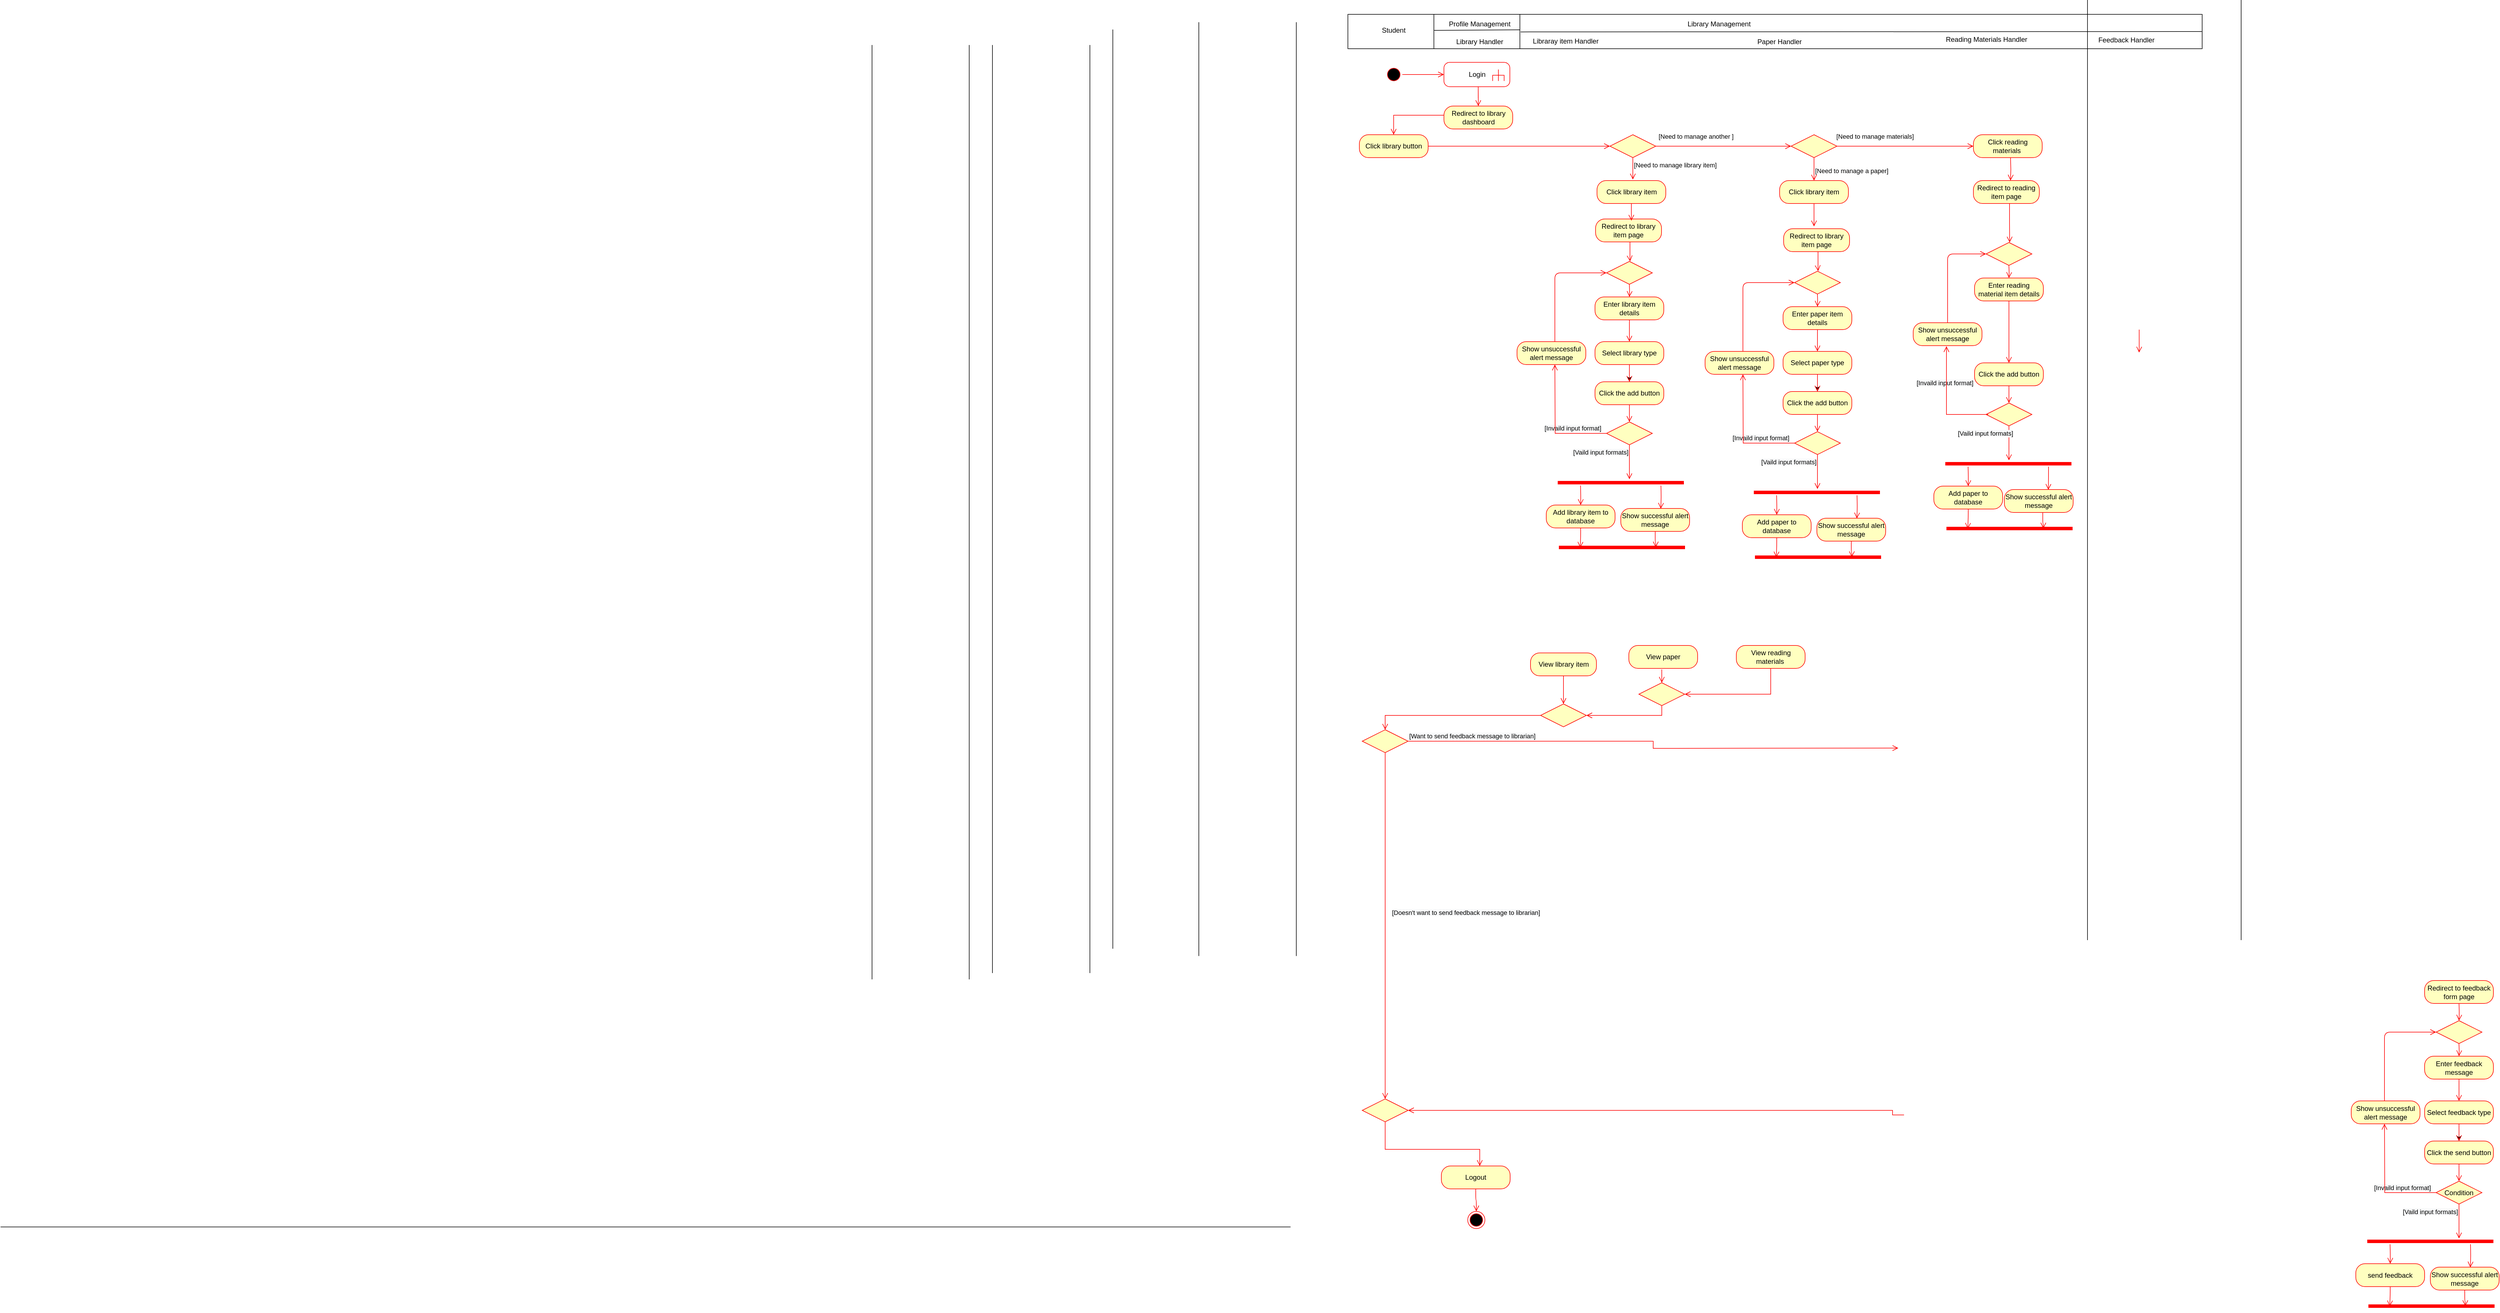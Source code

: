 <mxfile version="15.5.2" type="github">
  <diagram id="FonD3yZjuFLouaIDfz1e" name="Page-1">
    <mxGraphModel dx="4783" dy="794" grid="1" gridSize="10" guides="1" tooltips="1" connect="1" arrows="1" fold="1" page="1" pageScale="1" pageWidth="1100" pageHeight="850" math="0" shadow="0">
      <root>
        <mxCell id="0" />
        <mxCell id="1" parent="0" />
        <mxCell id="gRZQhWHQVdt-xKspjkCG-7" value="" style="rounded=0;whiteSpace=wrap;html=1;" vertex="1" parent="1">
          <mxGeometry x="160" y="118" width="150" height="60" as="geometry" />
        </mxCell>
        <mxCell id="gRZQhWHQVdt-xKspjkCG-8" value="" style="rounded=0;whiteSpace=wrap;html=1;" vertex="1" parent="1">
          <mxGeometry x="310" y="118" width="1190" height="60" as="geometry" />
        </mxCell>
        <mxCell id="gRZQhWHQVdt-xKspjkCG-9" value="Login" style="html=1;shape=mxgraph.sysml.callBehAct;whiteSpace=wrap;align=center;strokeColor=#FF0000;" vertex="1" parent="1">
          <mxGeometry x="177.5" y="201.75" width="115" height="42.5" as="geometry" />
        </mxCell>
        <mxCell id="gRZQhWHQVdt-xKspjkCG-10" style="edgeStyle=orthogonalEdgeStyle;rounded=0;orthogonalLoop=1;jettySize=auto;html=1;exitX=0.5;exitY=1;exitDx=0;exitDy=0;exitPerimeter=0;" edge="1" parent="1" source="gRZQhWHQVdt-xKspjkCG-9" target="gRZQhWHQVdt-xKspjkCG-9">
          <mxGeometry relative="1" as="geometry" />
        </mxCell>
        <mxCell id="gRZQhWHQVdt-xKspjkCG-11" value="" style="shape=partialRectangle;whiteSpace=wrap;html=1;top=0;bottom=0;fillColor=none;" vertex="1" parent="1">
          <mxGeometry x="-820" y="172" width="169.5" height="1629" as="geometry" />
        </mxCell>
        <mxCell id="gRZQhWHQVdt-xKspjkCG-12" value="Logout" style="rounded=1;whiteSpace=wrap;html=1;arcSize=40;fontColor=#000000;fillColor=#ffffc0;strokeColor=#ff0000;" vertex="1" parent="1">
          <mxGeometry x="173" y="2127" width="120" height="40" as="geometry" />
        </mxCell>
        <mxCell id="gRZQhWHQVdt-xKspjkCG-13" value="" style="edgeStyle=orthogonalEdgeStyle;html=1;verticalAlign=bottom;endArrow=open;endSize=8;strokeColor=#ff0000;entryX=0.5;entryY=0;entryDx=0;entryDy=0;exitX=0.5;exitY=1;exitDx=0;exitDy=0;" edge="1" parent="1" source="gRZQhWHQVdt-xKspjkCG-12" target="gRZQhWHQVdt-xKspjkCG-14">
          <mxGeometry relative="1" as="geometry">
            <mxPoint x="240" y="2354.25" as="targetPoint" />
            <mxPoint x="240" y="2314.25" as="sourcePoint" />
          </mxGeometry>
        </mxCell>
        <mxCell id="gRZQhWHQVdt-xKspjkCG-14" value="" style="ellipse;html=1;shape=endState;fillColor=#000000;strokeColor=#ff0000;" vertex="1" parent="1">
          <mxGeometry x="219" y="2206.25" width="30" height="30" as="geometry" />
        </mxCell>
        <mxCell id="gRZQhWHQVdt-xKspjkCG-15" style="edgeStyle=orthogonalEdgeStyle;rounded=0;orthogonalLoop=1;jettySize=auto;html=1;exitX=0.5;exitY=1;exitDx=0;exitDy=0;" edge="1" parent="1" source="gRZQhWHQVdt-xKspjkCG-14" target="gRZQhWHQVdt-xKspjkCG-14">
          <mxGeometry relative="1" as="geometry" />
        </mxCell>
        <mxCell id="gRZQhWHQVdt-xKspjkCG-16" value="Profile Management" style="text;html=1;strokeColor=none;fillColor=none;align=center;verticalAlign=middle;whiteSpace=wrap;rounded=0;" vertex="1" parent="1">
          <mxGeometry x="170" y="125" width="140" height="20" as="geometry" />
        </mxCell>
        <mxCell id="gRZQhWHQVdt-xKspjkCG-17" value="Library Handler" style="text;html=1;strokeColor=none;fillColor=none;align=center;verticalAlign=middle;whiteSpace=wrap;rounded=0;" vertex="1" parent="1">
          <mxGeometry x="175" y="156" width="130" height="20" as="geometry" />
        </mxCell>
        <mxCell id="gRZQhWHQVdt-xKspjkCG-18" value="" style="endArrow=none;html=1;" edge="1" parent="1">
          <mxGeometry width="50" height="50" relative="1" as="geometry">
            <mxPoint x="-90" y="2233.39" as="sourcePoint" />
            <mxPoint x="-2340" y="2233.39" as="targetPoint" />
          </mxGeometry>
        </mxCell>
        <mxCell id="gRZQhWHQVdt-xKspjkCG-19" value="" style="endArrow=none;html=1;exitX=1;exitY=0.017;exitDx=0;exitDy=0;exitPerimeter=0;entryX=1;entryY=0.5;entryDx=0;entryDy=0;" edge="1" parent="1" target="gRZQhWHQVdt-xKspjkCG-8">
          <mxGeometry width="50" height="50" relative="1" as="geometry">
            <mxPoint x="311.36" y="148.692" as="sourcePoint" />
            <mxPoint x="590" y="147.305" as="targetPoint" />
          </mxGeometry>
        </mxCell>
        <mxCell id="gRZQhWHQVdt-xKspjkCG-20" value="Library Management" style="text;html=1;strokeColor=none;fillColor=none;align=center;verticalAlign=middle;whiteSpace=wrap;rounded=0;" vertex="1" parent="1">
          <mxGeometry x="595" y="125" width="125" height="20" as="geometry" />
        </mxCell>
        <mxCell id="gRZQhWHQVdt-xKspjkCG-21" value="Libraray item Handler" style="text;html=1;strokeColor=none;fillColor=none;align=center;verticalAlign=middle;whiteSpace=wrap;rounded=0;" vertex="1" parent="1">
          <mxGeometry x="325" y="155" width="130" height="20" as="geometry" />
        </mxCell>
        <mxCell id="gRZQhWHQVdt-xKspjkCG-22" value="Paper Handler" style="text;html=1;strokeColor=none;fillColor=none;align=center;verticalAlign=middle;whiteSpace=wrap;rounded=0;" vertex="1" parent="1">
          <mxGeometry x="698" y="156" width="130" height="20" as="geometry" />
        </mxCell>
        <mxCell id="gRZQhWHQVdt-xKspjkCG-23" value="Feedback Handler" style="text;html=1;strokeColor=none;fillColor=none;align=center;verticalAlign=middle;whiteSpace=wrap;rounded=0;" vertex="1" parent="1">
          <mxGeometry x="1303" y="153" width="130" height="20" as="geometry" />
        </mxCell>
        <mxCell id="gRZQhWHQVdt-xKspjkCG-24" value="Reading Materials Handler" style="text;html=1;strokeColor=none;fillColor=none;align=center;verticalAlign=middle;whiteSpace=wrap;rounded=0;" vertex="1" parent="1">
          <mxGeometry x="1049" y="152" width="150" height="20" as="geometry" />
        </mxCell>
        <mxCell id="gRZQhWHQVdt-xKspjkCG-25" value="" style="shape=partialRectangle;whiteSpace=wrap;html=1;top=0;bottom=0;fillColor=none;" vertex="1" parent="1">
          <mxGeometry x="1300" y="93.5" width="268" height="1639" as="geometry" />
        </mxCell>
        <mxCell id="gRZQhWHQVdt-xKspjkCG-26" value="" style="shape=partialRectangle;whiteSpace=wrap;html=1;top=0;bottom=0;fillColor=none;" vertex="1" parent="1">
          <mxGeometry x="-400" y="145" width="150" height="1602.5" as="geometry" />
        </mxCell>
        <mxCell id="gRZQhWHQVdt-xKspjkCG-27" value="" style="shape=partialRectangle;whiteSpace=wrap;html=1;top=0;bottom=0;fillColor=none;" vertex="1" parent="1">
          <mxGeometry x="-610" y="172" width="170" height="1618" as="geometry" />
        </mxCell>
        <mxCell id="gRZQhWHQVdt-xKspjkCG-28" value="" style="shape=partialRectangle;whiteSpace=wrap;html=1;top=0;bottom=0;fillColor=none;" vertex="1" parent="1">
          <mxGeometry x="-250" y="132.25" width="170" height="1628" as="geometry" />
        </mxCell>
        <mxCell id="gRZQhWHQVdt-xKspjkCG-29" value="" style="rounded=0;whiteSpace=wrap;html=1;" vertex="1" parent="1">
          <mxGeometry x="10" y="118" width="150" height="60" as="geometry" />
        </mxCell>
        <mxCell id="gRZQhWHQVdt-xKspjkCG-30" value="Student" style="text;html=1;strokeColor=none;fillColor=none;align=center;verticalAlign=middle;whiteSpace=wrap;rounded=0;" vertex="1" parent="1">
          <mxGeometry x="35" y="136" width="110" height="20" as="geometry" />
        </mxCell>
        <mxCell id="gRZQhWHQVdt-xKspjkCG-31" value="" style="rhombus;whiteSpace=wrap;html=1;fillColor=#ffffc0;strokeColor=#ff0000;" vertex="1" parent="1">
          <mxGeometry x="467" y="328" width="80" height="40" as="geometry" />
        </mxCell>
        <mxCell id="gRZQhWHQVdt-xKspjkCG-32" value="[Need to manage another ]" style="edgeStyle=orthogonalEdgeStyle;html=1;align=left;verticalAlign=bottom;endArrow=open;endSize=8;strokeColor=#ff0000;rounded=0;entryX=0;entryY=0.5;entryDx=0;entryDy=0;" edge="1" parent="1" source="gRZQhWHQVdt-xKspjkCG-31" target="gRZQhWHQVdt-xKspjkCG-41">
          <mxGeometry x="-0.975" y="8" relative="1" as="geometry">
            <mxPoint x="642" y="348" as="targetPoint" />
            <mxPoint as="offset" />
          </mxGeometry>
        </mxCell>
        <mxCell id="gRZQhWHQVdt-xKspjkCG-33" value="" style="ellipse;html=1;shape=startState;fillColor=#000000;strokeColor=#ff0000;" vertex="1" parent="1">
          <mxGeometry x="75" y="208" width="30" height="30" as="geometry" />
        </mxCell>
        <mxCell id="gRZQhWHQVdt-xKspjkCG-34" value="" style="edgeStyle=orthogonalEdgeStyle;html=1;verticalAlign=bottom;endArrow=open;endSize=8;strokeColor=#ff0000;rounded=0;entryX=0;entryY=0.5;entryDx=0;entryDy=0;entryPerimeter=0;" edge="1" parent="1" source="gRZQhWHQVdt-xKspjkCG-33" target="gRZQhWHQVdt-xKspjkCG-9">
          <mxGeometry relative="1" as="geometry">
            <mxPoint x="90" y="298" as="targetPoint" />
          </mxGeometry>
        </mxCell>
        <mxCell id="gRZQhWHQVdt-xKspjkCG-35" value="Redirect to library dashboard" style="rounded=1;whiteSpace=wrap;html=1;arcSize=40;fontColor=#000000;fillColor=#ffffc0;strokeColor=#ff0000;" vertex="1" parent="1">
          <mxGeometry x="177.5" y="278" width="120" height="40" as="geometry" />
        </mxCell>
        <mxCell id="gRZQhWHQVdt-xKspjkCG-36" value="" style="edgeStyle=orthogonalEdgeStyle;html=1;align=left;verticalAlign=bottom;endArrow=open;endSize=8;strokeColor=#ff0000;rounded=0;entryX=0.5;entryY=0;entryDx=0;entryDy=0;" edge="1" parent="1" target="gRZQhWHQVdt-xKspjkCG-35">
          <mxGeometry x="-1" relative="1" as="geometry">
            <mxPoint x="237" y="278" as="targetPoint" />
            <mxPoint x="237.33" y="264.25" as="sourcePoint" />
            <Array as="points">
              <mxPoint x="237" y="244" />
            </Array>
          </mxGeometry>
        </mxCell>
        <mxCell id="gRZQhWHQVdt-xKspjkCG-37" value="Click library button" style="rounded=1;whiteSpace=wrap;html=1;arcSize=40;fontColor=#000000;fillColor=#ffffc0;strokeColor=#ff0000;" vertex="1" parent="1">
          <mxGeometry x="30" y="328" width="120" height="40" as="geometry" />
        </mxCell>
        <mxCell id="gRZQhWHQVdt-xKspjkCG-38" value="" style="edgeStyle=orthogonalEdgeStyle;html=1;verticalAlign=bottom;endArrow=open;endSize=8;strokeColor=#ff0000;rounded=0;entryX=0;entryY=0.5;entryDx=0;entryDy=0;" edge="1" parent="1" source="gRZQhWHQVdt-xKspjkCG-37" target="gRZQhWHQVdt-xKspjkCG-31">
          <mxGeometry relative="1" as="geometry">
            <mxPoint x="265" y="518" as="targetPoint" />
          </mxGeometry>
        </mxCell>
        <mxCell id="gRZQhWHQVdt-xKspjkCG-39" value="" style="edgeStyle=orthogonalEdgeStyle;html=1;align=left;verticalAlign=bottom;endArrow=open;endSize=8;strokeColor=#ff0000;rounded=0;entryX=0.5;entryY=0;entryDx=0;entryDy=0;exitX=0;exitY=0.425;exitDx=0;exitDy=0;exitPerimeter=0;" edge="1" parent="1" source="gRZQhWHQVdt-xKspjkCG-35">
          <mxGeometry x="-1" relative="1" as="geometry">
            <mxPoint x="89.77" y="328" as="targetPoint" />
            <mxPoint x="89.6" y="314.25" as="sourcePoint" />
            <Array as="points">
              <mxPoint x="90" y="294" />
            </Array>
          </mxGeometry>
        </mxCell>
        <mxCell id="gRZQhWHQVdt-xKspjkCG-40" value="[Need to manage library item]" style="edgeStyle=orthogonalEdgeStyle;html=1;align=left;verticalAlign=bottom;endArrow=open;endSize=8;strokeColor=#ff0000;rounded=0;exitX=0.5;exitY=1;exitDx=0;exitDy=0;entryX=0.521;entryY=-0.047;entryDx=0;entryDy=0;entryPerimeter=0;" edge="1" parent="1" source="gRZQhWHQVdt-xKspjkCG-31" target="gRZQhWHQVdt-xKspjkCG-44">
          <mxGeometry x="0.154" relative="1" as="geometry">
            <mxPoint x="507" y="418" as="targetPoint" />
            <mxPoint x="517" y="398" as="sourcePoint" />
            <Array as="points" />
            <mxPoint as="offset" />
          </mxGeometry>
        </mxCell>
        <mxCell id="gRZQhWHQVdt-xKspjkCG-41" value="" style="rhombus;whiteSpace=wrap;html=1;fillColor=#ffffc0;strokeColor=#ff0000;" vertex="1" parent="1">
          <mxGeometry x="783" y="328" width="80" height="40" as="geometry" />
        </mxCell>
        <mxCell id="gRZQhWHQVdt-xKspjkCG-42" value="[Need to manage materials]" style="edgeStyle=orthogonalEdgeStyle;html=1;align=left;verticalAlign=bottom;endArrow=open;endSize=8;strokeColor=#ff0000;rounded=0;entryX=0;entryY=0.5;entryDx=0;entryDy=0;" edge="1" parent="1" source="gRZQhWHQVdt-xKspjkCG-41" target="gRZQhWHQVdt-xKspjkCG-48">
          <mxGeometry x="-1" y="9" relative="1" as="geometry">
            <mxPoint x="948" y="348" as="targetPoint" />
            <mxPoint x="-3" y="1" as="offset" />
          </mxGeometry>
        </mxCell>
        <mxCell id="gRZQhWHQVdt-xKspjkCG-43" value="[Need to manage a paper]" style="edgeStyle=orthogonalEdgeStyle;html=1;align=left;verticalAlign=top;endArrow=open;endSize=8;strokeColor=#ff0000;rounded=0;entryX=0.5;entryY=0;entryDx=0;entryDy=0;" edge="1" parent="1" source="gRZQhWHQVdt-xKspjkCG-41" target="gRZQhWHQVdt-xKspjkCG-46">
          <mxGeometry x="-0.5" relative="1" as="geometry">
            <mxPoint x="823" y="418" as="targetPoint" />
            <mxPoint as="offset" />
          </mxGeometry>
        </mxCell>
        <mxCell id="gRZQhWHQVdt-xKspjkCG-44" value="Click library item" style="rounded=1;whiteSpace=wrap;html=1;arcSize=40;fontColor=#000000;fillColor=#ffffc0;strokeColor=#ff0000;" vertex="1" parent="1">
          <mxGeometry x="444.5" y="408" width="120" height="40" as="geometry" />
        </mxCell>
        <mxCell id="gRZQhWHQVdt-xKspjkCG-45" value="Redirect to library item page" style="rounded=1;whiteSpace=wrap;html=1;arcSize=40;fontColor=#000000;fillColor=#ffffc0;strokeColor=#ff0000;" vertex="1" parent="1">
          <mxGeometry x="442" y="475" width="115" height="40" as="geometry" />
        </mxCell>
        <mxCell id="gRZQhWHQVdt-xKspjkCG-46" value="Click library item" style="rounded=1;whiteSpace=wrap;html=1;arcSize=40;fontColor=#000000;fillColor=#ffffc0;strokeColor=#ff0000;" vertex="1" parent="1">
          <mxGeometry x="763" y="408" width="120" height="40" as="geometry" />
        </mxCell>
        <mxCell id="gRZQhWHQVdt-xKspjkCG-47" value="" style="edgeStyle=orthogonalEdgeStyle;html=1;verticalAlign=bottom;endArrow=open;endSize=8;strokeColor=#ff0000;rounded=0;" edge="1" parent="1">
          <mxGeometry relative="1" as="geometry">
            <mxPoint x="504" y="478" as="targetPoint" />
            <mxPoint x="504.43" y="448" as="sourcePoint" />
            <Array as="points">
              <mxPoint x="504.1" y="478" />
              <mxPoint x="504.1" y="478" />
            </Array>
          </mxGeometry>
        </mxCell>
        <mxCell id="gRZQhWHQVdt-xKspjkCG-48" value="Click reading materials&amp;nbsp;" style="rounded=1;whiteSpace=wrap;html=1;arcSize=40;fontColor=#000000;fillColor=#ffffc0;strokeColor=#ff0000;" vertex="1" parent="1">
          <mxGeometry x="1101" y="328" width="120" height="40" as="geometry" />
        </mxCell>
        <mxCell id="gRZQhWHQVdt-xKspjkCG-49" value="" style="edgeStyle=orthogonalEdgeStyle;html=1;verticalAlign=bottom;endArrow=open;endSize=8;strokeColor=#ff0000;rounded=0;exitX=0.5;exitY=1;exitDx=0;exitDy=0;entryX=0.5;entryY=0;entryDx=0;entryDy=0;" edge="1" parent="1" source="gRZQhWHQVdt-xKspjkCG-46">
          <mxGeometry relative="1" as="geometry">
            <mxPoint x="823" y="488" as="targetPoint" />
            <mxPoint x="822.58" y="458" as="sourcePoint" />
          </mxGeometry>
        </mxCell>
        <mxCell id="gRZQhWHQVdt-xKspjkCG-51" value="" style="edgeStyle=orthogonalEdgeStyle;html=1;verticalAlign=bottom;endArrow=open;endSize=8;strokeColor=#ff0000;rounded=0;exitX=0.5;exitY=1;exitDx=0;exitDy=0;entryX=0.563;entryY=0;entryDx=0;entryDy=0;entryPerimeter=0;" edge="1" parent="1" target="gRZQhWHQVdt-xKspjkCG-52">
          <mxGeometry relative="1" as="geometry">
            <mxPoint x="1165.76" y="408" as="targetPoint" />
            <mxPoint x="1165.76" y="368" as="sourcePoint" />
          </mxGeometry>
        </mxCell>
        <mxCell id="gRZQhWHQVdt-xKspjkCG-52" value="Redirect to reading item page" style="rounded=1;whiteSpace=wrap;html=1;arcSize=40;fontColor=#000000;fillColor=#ffffc0;strokeColor=#ff0000;" vertex="1" parent="1">
          <mxGeometry x="1101" y="408" width="115" height="40" as="geometry" />
        </mxCell>
        <mxCell id="gRZQhWHQVdt-xKspjkCG-54" value="" style="edgeStyle=orthogonalEdgeStyle;html=1;verticalAlign=bottom;endArrow=open;endSize=8;strokeColor=#ff0000;rounded=0;exitX=0.5;exitY=1;exitDx=0;exitDy=0;entryX=0.5;entryY=0;entryDx=0;entryDy=0;" edge="1" parent="1" source="gRZQhWHQVdt-xKspjkCG-45">
          <mxGeometry relative="1" as="geometry">
            <mxPoint x="502.25" y="549.0" as="targetPoint" />
            <mxPoint x="501.83" y="528" as="sourcePoint" />
            <Array as="points">
              <mxPoint x="502" y="515" />
              <mxPoint x="502" y="546" />
            </Array>
          </mxGeometry>
        </mxCell>
        <mxCell id="gRZQhWHQVdt-xKspjkCG-68" value="" style="rhombus;whiteSpace=wrap;html=1;fillColor=#ffffc0;strokeColor=#ff0000;" vertex="1" parent="1">
          <mxGeometry x="517.5" y="1284" width="80" height="40" as="geometry" />
        </mxCell>
        <mxCell id="gRZQhWHQVdt-xKspjkCG-69" value="no" style="edgeStyle=orthogonalEdgeStyle;html=1;align=left;verticalAlign=bottom;endArrow=open;endSize=8;strokeColor=#ff0000;rounded=0;exitX=0.479;exitY=1.048;exitDx=0;exitDy=0;exitPerimeter=0;entryX=0.5;entryY=0;entryDx=0;entryDy=0;" edge="1" parent="1" source="gRZQhWHQVdt-xKspjkCG-71" target="gRZQhWHQVdt-xKspjkCG-68">
          <mxGeometry x="-1" relative="1" as="geometry">
            <mxPoint x="702" y="1318" as="targetPoint" />
          </mxGeometry>
        </mxCell>
        <mxCell id="gRZQhWHQVdt-xKspjkCG-70" value="&lt;br&gt;" style="edgeStyle=orthogonalEdgeStyle;html=1;align=left;verticalAlign=top;endArrow=open;endSize=8;strokeColor=#ff0000;rounded=0;entryX=1;entryY=0.5;entryDx=0;entryDy=0;exitX=0.5;exitY=1;exitDx=0;exitDy=0;" edge="1" parent="1" source="gRZQhWHQVdt-xKspjkCG-68" target="gRZQhWHQVdt-xKspjkCG-77">
          <mxGeometry x="-1" relative="1" as="geometry">
            <mxPoint x="562" y="1379" as="targetPoint" />
          </mxGeometry>
        </mxCell>
        <mxCell id="gRZQhWHQVdt-xKspjkCG-71" value="View paper" style="rounded=1;whiteSpace=wrap;html=1;arcSize=40;fontColor=#000000;fillColor=#ffffc0;strokeColor=#ff0000;" vertex="1" parent="1">
          <mxGeometry x="500" y="1219" width="120" height="40" as="geometry" />
        </mxCell>
        <mxCell id="gRZQhWHQVdt-xKspjkCG-72" value="View reading materials&amp;nbsp;" style="rounded=1;whiteSpace=wrap;html=1;arcSize=40;fontColor=#000000;fillColor=#ffffc0;strokeColor=#ff0000;" vertex="1" parent="1">
          <mxGeometry x="687.5" y="1219" width="120" height="40" as="geometry" />
        </mxCell>
        <mxCell id="gRZQhWHQVdt-xKspjkCG-73" value="View library item" style="rounded=1;whiteSpace=wrap;html=1;arcSize=40;fontColor=#000000;fillColor=#ffffc0;strokeColor=#ff0000;" vertex="1" parent="1">
          <mxGeometry x="328.5" y="1232" width="115" height="40" as="geometry" />
        </mxCell>
        <mxCell id="gRZQhWHQVdt-xKspjkCG-77" value="" style="rhombus;whiteSpace=wrap;html=1;fillColor=#ffffc0;strokeColor=#ff0000;" vertex="1" parent="1">
          <mxGeometry x="346" y="1321" width="80" height="40" as="geometry" />
        </mxCell>
        <mxCell id="gRZQhWHQVdt-xKspjkCG-78" value="" style="edgeStyle=orthogonalEdgeStyle;html=1;align=left;verticalAlign=bottom;endArrow=open;endSize=8;strokeColor=#ff0000;rounded=0;entryX=0.5;entryY=0;entryDx=0;entryDy=0;exitX=0.5;exitY=1;exitDx=0;exitDy=0;" edge="1" parent="1" source="gRZQhWHQVdt-xKspjkCG-73" target="gRZQhWHQVdt-xKspjkCG-77">
          <mxGeometry x="-1" relative="1" as="geometry">
            <mxPoint x="382" y="1340" as="targetPoint" />
            <mxPoint x="377" y="1240" as="sourcePoint" />
          </mxGeometry>
        </mxCell>
        <mxCell id="gRZQhWHQVdt-xKspjkCG-79" value="" style="edgeStyle=orthogonalEdgeStyle;html=1;align=left;verticalAlign=top;endArrow=open;endSize=8;strokeColor=#ff0000;rounded=0;entryX=0.5;entryY=0;entryDx=0;entryDy=0;" edge="1" parent="1" source="gRZQhWHQVdt-xKspjkCG-77" target="gRZQhWHQVdt-xKspjkCG-81">
          <mxGeometry x="-1" relative="1" as="geometry">
            <mxPoint x="400" y="1371" as="targetPoint" />
          </mxGeometry>
        </mxCell>
        <mxCell id="gRZQhWHQVdt-xKspjkCG-80" value="" style="edgeStyle=orthogonalEdgeStyle;html=1;align=left;verticalAlign=bottom;endArrow=open;endSize=8;strokeColor=#ff0000;rounded=0;exitX=0.5;exitY=1;exitDx=0;exitDy=0;entryX=1;entryY=0.5;entryDx=0;entryDy=0;" edge="1" parent="1" source="gRZQhWHQVdt-xKspjkCG-72" target="gRZQhWHQVdt-xKspjkCG-68">
          <mxGeometry x="-1" relative="1" as="geometry">
            <mxPoint x="567.5" y="1308" as="targetPoint" />
            <mxPoint x="567.48" y="1270.92" as="sourcePoint" />
          </mxGeometry>
        </mxCell>
        <mxCell id="gRZQhWHQVdt-xKspjkCG-81" value="" style="rhombus;whiteSpace=wrap;html=1;fillColor=#ffffc0;strokeColor=#ff0000;" vertex="1" parent="1">
          <mxGeometry x="35" y="1366" width="80" height="40" as="geometry" />
        </mxCell>
        <mxCell id="gRZQhWHQVdt-xKspjkCG-82" value="&lt;span style=&quot;text-align: center ; background-color: rgb(248 , 249 , 250)&quot;&gt;[Want to send feedback message to librarian]&lt;/span&gt;" style="edgeStyle=orthogonalEdgeStyle;html=1;align=left;verticalAlign=bottom;endArrow=open;endSize=8;strokeColor=#ff0000;rounded=0;" edge="1" parent="1" source="gRZQhWHQVdt-xKspjkCG-81">
          <mxGeometry x="-1" relative="1" as="geometry">
            <mxPoint x="970" y="1398" as="targetPoint" />
          </mxGeometry>
        </mxCell>
        <mxCell id="gRZQhWHQVdt-xKspjkCG-83" value="&lt;span style=&quot;text-align: center ; background-color: rgb(248 , 249 , 250)&quot;&gt;[Doesn&#39;t want to send feedback message to librarian]&lt;/span&gt;" style="edgeStyle=orthogonalEdgeStyle;html=1;align=left;verticalAlign=top;endArrow=open;endSize=8;strokeColor=#ff0000;rounded=0;exitX=0.5;exitY=1;exitDx=0;exitDy=0;" edge="1" parent="1" source="gRZQhWHQVdt-xKspjkCG-81" target="gRZQhWHQVdt-xKspjkCG-84">
          <mxGeometry x="-0.12" y="10" relative="1" as="geometry">
            <mxPoint x="158" y="1601" as="targetPoint" />
            <Array as="points">
              <mxPoint x="75" y="2011" />
            </Array>
            <mxPoint as="offset" />
          </mxGeometry>
        </mxCell>
        <mxCell id="gRZQhWHQVdt-xKspjkCG-84" value="" style="rhombus;whiteSpace=wrap;html=1;fillColor=#ffffc0;strokeColor=#ff0000;" vertex="1" parent="1">
          <mxGeometry x="35" y="2010" width="80" height="40" as="geometry" />
        </mxCell>
        <mxCell id="gRZQhWHQVdt-xKspjkCG-85" value="" style="edgeStyle=orthogonalEdgeStyle;html=1;align=left;verticalAlign=bottom;endArrow=open;endSize=8;strokeColor=#ff0000;rounded=0;entryX=1;entryY=0.5;entryDx=0;entryDy=0;" edge="1" parent="1" target="gRZQhWHQVdt-xKspjkCG-84">
          <mxGeometry x="-1" relative="1" as="geometry">
            <mxPoint x="410" y="2067" as="targetPoint" />
            <mxPoint x="980" y="2038" as="sourcePoint" />
            <Array as="points">
              <mxPoint x="960" y="2030" />
            </Array>
          </mxGeometry>
        </mxCell>
        <mxCell id="gRZQhWHQVdt-xKspjkCG-92" value="" style="edgeStyle=orthogonalEdgeStyle;html=1;align=left;verticalAlign=bottom;endArrow=open;endSize=8;strokeColor=#ff0000;rounded=0;exitX=0.5;exitY=1;exitDx=0;exitDy=0;" edge="1" parent="1" source="gRZQhWHQVdt-xKspjkCG-84" target="gRZQhWHQVdt-xKspjkCG-12">
          <mxGeometry x="-1" relative="1" as="geometry">
            <mxPoint x="60" y="2108" as="targetPoint" />
            <mxPoint x="980" y="2033" as="sourcePoint" />
            <Array as="points">
              <mxPoint x="75" y="2098" />
              <mxPoint x="240" y="2098" />
            </Array>
          </mxGeometry>
        </mxCell>
        <mxCell id="gRZQhWHQVdt-xKspjkCG-103" value="" style="endArrow=none;html=1;exitX=1;exitY=0.017;exitDx=0;exitDy=0;exitPerimeter=0;entryX=1;entryY=1;entryDx=0;entryDy=0;" edge="1" parent="1" target="gRZQhWHQVdt-xKspjkCG-16">
          <mxGeometry width="50" height="50" relative="1" as="geometry">
            <mxPoint x="160.0" y="145.983" as="sourcePoint" />
            <mxPoint x="245" y="145.29" as="targetPoint" />
          </mxGeometry>
        </mxCell>
        <mxCell id="gRZQhWHQVdt-xKspjkCG-129" value="Redirect to feedback form page" style="rounded=1;whiteSpace=wrap;html=1;arcSize=40;fontColor=#000000;fillColor=#ffffc0;strokeColor=#ff0000;" vertex="1" parent="1">
          <mxGeometry x="1888" y="1803.5" width="120" height="40" as="geometry" />
        </mxCell>
        <mxCell id="gRZQhWHQVdt-xKspjkCG-130" value="Enter feedback message" style="rounded=1;whiteSpace=wrap;html=1;arcSize=40;fontColor=#000000;fillColor=#ffffc0;strokeColor=#ff0000;" vertex="1" parent="1">
          <mxGeometry x="1888" y="1935.5" width="120" height="40" as="geometry" />
        </mxCell>
        <mxCell id="gRZQhWHQVdt-xKspjkCG-131" value="" style="edgeStyle=orthogonalEdgeStyle;html=1;verticalAlign=bottom;endArrow=open;endSize=8;strokeColor=#ff0000;entryX=0.5;entryY=0;entryDx=0;entryDy=0;" edge="1" parent="1" source="gRZQhWHQVdt-xKspjkCG-130" target="gRZQhWHQVdt-xKspjkCG-133">
          <mxGeometry relative="1" as="geometry">
            <mxPoint x="1973" y="2073.5" as="targetPoint" />
          </mxGeometry>
        </mxCell>
        <mxCell id="gRZQhWHQVdt-xKspjkCG-132" value="" style="edgeStyle=orthogonalEdgeStyle;rounded=0;orthogonalLoop=1;jettySize=auto;html=1;" edge="1" parent="1" source="gRZQhWHQVdt-xKspjkCG-133" target="gRZQhWHQVdt-xKspjkCG-144">
          <mxGeometry relative="1" as="geometry" />
        </mxCell>
        <mxCell id="gRZQhWHQVdt-xKspjkCG-133" value="Select feedback type" style="rounded=1;whiteSpace=wrap;html=1;arcSize=40;fontColor=#000000;fillColor=#ffffc0;strokeColor=#ff0000;" vertex="1" parent="1">
          <mxGeometry x="1888" y="2013.5" width="120" height="40" as="geometry" />
        </mxCell>
        <mxCell id="gRZQhWHQVdt-xKspjkCG-134" value="" style="edgeStyle=orthogonalEdgeStyle;html=1;verticalAlign=bottom;endArrow=open;endSize=8;strokeColor=#ff0000;entryX=0.5;entryY=0;entryDx=0;entryDy=0;exitX=0.5;exitY=1;exitDx=0;exitDy=0;" edge="1" parent="1" source="gRZQhWHQVdt-xKspjkCG-144" target="gRZQhWHQVdt-xKspjkCG-139">
          <mxGeometry relative="1" as="geometry">
            <mxPoint x="1958" y="2153.5" as="targetPoint" />
          </mxGeometry>
        </mxCell>
        <mxCell id="gRZQhWHQVdt-xKspjkCG-135" value="Show successful alert message" style="rounded=1;whiteSpace=wrap;html=1;arcSize=40;fontColor=#000000;fillColor=#ffffc0;strokeColor=#ff0000;" vertex="1" parent="1">
          <mxGeometry x="1898" y="2303.5" width="120" height="40" as="geometry" />
        </mxCell>
        <mxCell id="gRZQhWHQVdt-xKspjkCG-136" value="Show unsuccessful alert message" style="rounded=1;whiteSpace=wrap;html=1;arcSize=40;fontColor=#000000;fillColor=#ffffc0;strokeColor=#ff0000;" vertex="1" parent="1">
          <mxGeometry x="1760" y="2013.5" width="120" height="40" as="geometry" />
        </mxCell>
        <mxCell id="gRZQhWHQVdt-xKspjkCG-137" value="" style="edgeStyle=orthogonalEdgeStyle;html=1;verticalAlign=bottom;endArrow=open;endSize=8;strokeColor=#ff0000;entryX=0;entryY=0.5;entryDx=0;entryDy=0;exitX=0.5;exitY=0;exitDx=0;exitDy=0;" edge="1" parent="1" target="gRZQhWHQVdt-xKspjkCG-138">
          <mxGeometry relative="1" as="geometry">
            <mxPoint x="1930.5" y="1953.5" as="targetPoint" />
            <mxPoint x="1818" y="2013.5" as="sourcePoint" />
            <Array as="points">
              <mxPoint x="1818" y="1893.5" />
            </Array>
          </mxGeometry>
        </mxCell>
        <mxCell id="gRZQhWHQVdt-xKspjkCG-138" value="" style="rhombus;whiteSpace=wrap;html=1;fillColor=#ffffc0;strokeColor=#ff0000;" vertex="1" parent="1">
          <mxGeometry x="1908" y="1873.5" width="80" height="40" as="geometry" />
        </mxCell>
        <mxCell id="gRZQhWHQVdt-xKspjkCG-139" value="Condition" style="rhombus;whiteSpace=wrap;html=1;fillColor=#ffffc0;strokeColor=#ff0000;" vertex="1" parent="1">
          <mxGeometry x="1908" y="2153.5" width="80" height="40" as="geometry" />
        </mxCell>
        <mxCell id="gRZQhWHQVdt-xKspjkCG-140" value="&lt;span style=&quot;text-align: center ; background-color: rgb(248 , 249 , 250)&quot;&gt;[Invaild input format]&lt;/span&gt;" style="edgeStyle=orthogonalEdgeStyle;html=1;align=left;verticalAlign=bottom;endArrow=open;endSize=8;strokeColor=#ff0000;rounded=0;" edge="1" parent="1" source="gRZQhWHQVdt-xKspjkCG-139">
          <mxGeometry x="-1" y="-151" relative="1" as="geometry">
            <mxPoint x="1948" y="2253.5" as="targetPoint" />
            <mxPoint x="1" y="-20" as="offset" />
          </mxGeometry>
        </mxCell>
        <mxCell id="gRZQhWHQVdt-xKspjkCG-141" value="&lt;span style=&quot;color: rgb(0 , 0 , 0) ; font-family: &amp;#34;helvetica&amp;#34; ; font-size: 11px ; font-style: normal ; font-weight: 400 ; letter-spacing: normal ; text-align: center ; text-indent: 0px ; text-transform: none ; word-spacing: 0px ; background-color: rgb(248 , 249 , 250) ; display: inline ; float: none&quot;&gt;[Vaild input formats]&lt;/span&gt;" style="edgeStyle=orthogonalEdgeStyle;html=1;align=left;verticalAlign=top;endArrow=open;endSize=8;strokeColor=#ff0000;rounded=0;entryX=0.5;entryY=1;entryDx=0;entryDy=0;" edge="1" parent="1" source="gRZQhWHQVdt-xKspjkCG-139">
          <mxGeometry x="-0.428" y="20" relative="1" as="geometry">
            <mxPoint x="1818" y="2053.5" as="targetPoint" />
            <mxPoint as="offset" />
          </mxGeometry>
        </mxCell>
        <mxCell id="gRZQhWHQVdt-xKspjkCG-142" value="" style="edgeStyle=orthogonalEdgeStyle;html=1;verticalAlign=bottom;endArrow=open;endSize=8;strokeColor=#ff0000;" edge="1" parent="1" target="gRZQhWHQVdt-xKspjkCG-138">
          <mxGeometry relative="1" as="geometry">
            <mxPoint x="1947.5" y="1873.5" as="targetPoint" />
            <mxPoint x="1948" y="1843.5" as="sourcePoint" />
            <Array as="points" />
          </mxGeometry>
        </mxCell>
        <mxCell id="gRZQhWHQVdt-xKspjkCG-143" value="" style="edgeStyle=orthogonalEdgeStyle;html=1;verticalAlign=bottom;endArrow=open;endSize=8;strokeColor=#ff0000;entryX=0.5;entryY=0;entryDx=0;entryDy=0;" edge="1" parent="1" target="gRZQhWHQVdt-xKspjkCG-130">
          <mxGeometry relative="1" as="geometry">
            <mxPoint x="1948" y="1933.5" as="targetPoint" />
            <mxPoint x="1947.86" y="1913.5" as="sourcePoint" />
            <Array as="points" />
          </mxGeometry>
        </mxCell>
        <mxCell id="gRZQhWHQVdt-xKspjkCG-144" value="Click the send button" style="rounded=1;whiteSpace=wrap;html=1;arcSize=40;fontColor=#000000;fillColor=#ffffc0;strokeColor=#ff0000;" vertex="1" parent="1">
          <mxGeometry x="1888" y="2083.5" width="120" height="40" as="geometry" />
        </mxCell>
        <mxCell id="gRZQhWHQVdt-xKspjkCG-145" value="" style="shape=line;html=1;strokeWidth=6;strokeColor=#ff0000;" vertex="1" parent="1">
          <mxGeometry x="1788" y="2253.5" width="220" height="10" as="geometry" />
        </mxCell>
        <mxCell id="gRZQhWHQVdt-xKspjkCG-146" value="send feedback" style="rounded=1;whiteSpace=wrap;html=1;arcSize=40;fontColor=#000000;fillColor=#ffffc0;strokeColor=#ff0000;" vertex="1" parent="1">
          <mxGeometry x="1768" y="2297.5" width="120" height="40" as="geometry" />
        </mxCell>
        <mxCell id="gRZQhWHQVdt-xKspjkCG-147" value="" style="edgeStyle=orthogonalEdgeStyle;html=1;verticalAlign=bottom;endArrow=open;endSize=8;strokeColor=#ff0000;exitX=0.5;exitY=1;exitDx=0;exitDy=0;" edge="1" parent="1" source="gRZQhWHQVdt-xKspjkCG-133">
          <mxGeometry relative="1" as="geometry">
            <mxPoint x="1948" y="2083.5" as="targetPoint" />
            <mxPoint x="1958" y="2133.5" as="sourcePoint" />
          </mxGeometry>
        </mxCell>
        <mxCell id="gRZQhWHQVdt-xKspjkCG-148" value="" style="edgeStyle=orthogonalEdgeStyle;html=1;verticalAlign=bottom;endArrow=open;endSize=8;strokeColor=#ff0000;entryX=0.581;entryY=0.013;entryDx=0;entryDy=0;exitX=0.5;exitY=1;exitDx=0;exitDy=0;entryPerimeter=0;" edge="1" parent="1" target="gRZQhWHQVdt-xKspjkCG-135">
          <mxGeometry relative="1" as="geometry">
            <mxPoint x="1968" y="2293.5" as="targetPoint" />
            <mxPoint x="1968" y="2263.5" as="sourcePoint" />
          </mxGeometry>
        </mxCell>
        <mxCell id="gRZQhWHQVdt-xKspjkCG-149" value="" style="edgeStyle=orthogonalEdgeStyle;html=1;verticalAlign=bottom;endArrow=open;endSize=8;strokeColor=#ff0000;exitX=0.5;exitY=1;exitDx=0;exitDy=0;entryX=0.5;entryY=0;entryDx=0;entryDy=0;" edge="1" parent="1" target="gRZQhWHQVdt-xKspjkCG-146">
          <mxGeometry relative="1" as="geometry">
            <mxPoint x="1827.71" y="2293.5" as="targetPoint" />
            <mxPoint x="1827.71" y="2263.5" as="sourcePoint" />
          </mxGeometry>
        </mxCell>
        <mxCell id="gRZQhWHQVdt-xKspjkCG-150" value="" style="shape=line;html=1;strokeWidth=6;strokeColor=#ff0000;" vertex="1" parent="1">
          <mxGeometry x="1790" y="2366.5" width="220" height="10" as="geometry" />
        </mxCell>
        <mxCell id="gRZQhWHQVdt-xKspjkCG-151" value="" style="edgeStyle=orthogonalEdgeStyle;html=1;verticalAlign=bottom;endArrow=open;endSize=8;strokeColor=#ff0000;" edge="1" parent="1">
          <mxGeometry relative="1" as="geometry">
            <mxPoint x="1959" y="2371.5" as="targetPoint" />
            <mxPoint x="1958" y="2343.5" as="sourcePoint" />
            <Array as="points">
              <mxPoint x="1958" y="2363.5" />
              <mxPoint x="1959" y="2363.5" />
            </Array>
          </mxGeometry>
        </mxCell>
        <mxCell id="gRZQhWHQVdt-xKspjkCG-152" value="&lt;br&gt;" style="edgeLabel;html=1;align=center;verticalAlign=middle;resizable=0;points=[];" vertex="1" connectable="0" parent="gRZQhWHQVdt-xKspjkCG-151">
          <mxGeometry x="-0.947" y="-1" relative="1" as="geometry">
            <mxPoint as="offset" />
          </mxGeometry>
        </mxCell>
        <mxCell id="gRZQhWHQVdt-xKspjkCG-153" value="" style="edgeStyle=orthogonalEdgeStyle;html=1;verticalAlign=bottom;endArrow=open;endSize=8;strokeColor=#ff0000;exitX=0.5;exitY=1;exitDx=0;exitDy=0;entryX=0.169;entryY=0.547;entryDx=0;entryDy=0;entryPerimeter=0;" edge="1" parent="1" source="gRZQhWHQVdt-xKspjkCG-146" target="gRZQhWHQVdt-xKspjkCG-150">
          <mxGeometry relative="1" as="geometry">
            <mxPoint x="1968" y="2383.5" as="targetPoint" />
            <mxPoint x="1967.94" y="2352.927" as="sourcePoint" />
          </mxGeometry>
        </mxCell>
        <mxCell id="gRZQhWHQVdt-xKspjkCG-155" value="Enter library item details" style="rounded=1;whiteSpace=wrap;html=1;arcSize=40;fontColor=#000000;fillColor=#ffffc0;strokeColor=#ff0000;" vertex="1" parent="1">
          <mxGeometry x="441" y="611" width="120" height="40" as="geometry" />
        </mxCell>
        <mxCell id="gRZQhWHQVdt-xKspjkCG-156" value="" style="edgeStyle=orthogonalEdgeStyle;html=1;verticalAlign=bottom;endArrow=open;endSize=8;strokeColor=#ff0000;entryX=0.5;entryY=0;entryDx=0;entryDy=0;" edge="1" parent="1" source="gRZQhWHQVdt-xKspjkCG-155" target="gRZQhWHQVdt-xKspjkCG-158">
          <mxGeometry relative="1" as="geometry">
            <mxPoint x="526" y="749" as="targetPoint" />
          </mxGeometry>
        </mxCell>
        <mxCell id="gRZQhWHQVdt-xKspjkCG-157" value="" style="edgeStyle=orthogonalEdgeStyle;rounded=0;orthogonalLoop=1;jettySize=auto;html=1;" edge="1" parent="1" source="gRZQhWHQVdt-xKspjkCG-158" target="gRZQhWHQVdt-xKspjkCG-169">
          <mxGeometry relative="1" as="geometry" />
        </mxCell>
        <mxCell id="gRZQhWHQVdt-xKspjkCG-158" value="Select library type" style="rounded=1;whiteSpace=wrap;html=1;arcSize=40;fontColor=#000000;fillColor=#ffffc0;strokeColor=#ff0000;" vertex="1" parent="1">
          <mxGeometry x="441" y="689" width="120" height="40" as="geometry" />
        </mxCell>
        <mxCell id="gRZQhWHQVdt-xKspjkCG-159" value="" style="edgeStyle=orthogonalEdgeStyle;html=1;verticalAlign=bottom;endArrow=open;endSize=8;strokeColor=#ff0000;entryX=0.5;entryY=0;entryDx=0;entryDy=0;exitX=0.5;exitY=1;exitDx=0;exitDy=0;" edge="1" parent="1" source="gRZQhWHQVdt-xKspjkCG-169" target="gRZQhWHQVdt-xKspjkCG-164">
          <mxGeometry relative="1" as="geometry">
            <mxPoint x="511" y="829" as="targetPoint" />
          </mxGeometry>
        </mxCell>
        <mxCell id="gRZQhWHQVdt-xKspjkCG-161" value="Show unsuccessful alert message" style="rounded=1;whiteSpace=wrap;html=1;arcSize=40;fontColor=#000000;fillColor=#ffffc0;strokeColor=#ff0000;" vertex="1" parent="1">
          <mxGeometry x="305" y="689" width="120" height="40" as="geometry" />
        </mxCell>
        <mxCell id="gRZQhWHQVdt-xKspjkCG-162" value="" style="edgeStyle=orthogonalEdgeStyle;html=1;verticalAlign=bottom;endArrow=open;endSize=8;strokeColor=#ff0000;entryX=0;entryY=0.5;entryDx=0;entryDy=0;exitX=0.5;exitY=0;exitDx=0;exitDy=0;" edge="1" parent="1" target="gRZQhWHQVdt-xKspjkCG-163">
          <mxGeometry relative="1" as="geometry">
            <mxPoint x="483.5" y="629" as="targetPoint" />
            <mxPoint x="371" y="689" as="sourcePoint" />
            <Array as="points">
              <mxPoint x="371" y="569" />
            </Array>
          </mxGeometry>
        </mxCell>
        <mxCell id="gRZQhWHQVdt-xKspjkCG-163" value="" style="rhombus;whiteSpace=wrap;html=1;fillColor=#ffffc0;strokeColor=#ff0000;" vertex="1" parent="1">
          <mxGeometry x="461" y="549" width="80" height="40" as="geometry" />
        </mxCell>
        <mxCell id="gRZQhWHQVdt-xKspjkCG-164" value="" style="rhombus;whiteSpace=wrap;html=1;fillColor=#ffffc0;strokeColor=#ff0000;" vertex="1" parent="1">
          <mxGeometry x="461" y="829" width="80" height="40" as="geometry" />
        </mxCell>
        <mxCell id="gRZQhWHQVdt-xKspjkCG-165" value="&lt;span style=&quot;text-align: center ; background-color: rgb(248 , 249 , 250)&quot;&gt;[Invaild input format]&lt;/span&gt;" style="edgeStyle=orthogonalEdgeStyle;html=1;align=left;verticalAlign=bottom;endArrow=open;endSize=8;strokeColor=#ff0000;rounded=0;" edge="1" parent="1" source="gRZQhWHQVdt-xKspjkCG-164">
          <mxGeometry x="-1" y="-151" relative="1" as="geometry">
            <mxPoint x="501" y="929" as="targetPoint" />
            <mxPoint x="1" y="-20" as="offset" />
          </mxGeometry>
        </mxCell>
        <mxCell id="gRZQhWHQVdt-xKspjkCG-166" value="&lt;span style=&quot;color: rgb(0 , 0 , 0) ; font-family: &amp;#34;helvetica&amp;#34; ; font-size: 11px ; font-style: normal ; font-weight: 400 ; letter-spacing: normal ; text-align: center ; text-indent: 0px ; text-transform: none ; word-spacing: 0px ; background-color: rgb(248 , 249 , 250) ; display: inline ; float: none&quot;&gt;[Vaild input formats]&lt;/span&gt;" style="edgeStyle=orthogonalEdgeStyle;html=1;align=left;verticalAlign=top;endArrow=open;endSize=8;strokeColor=#ff0000;rounded=0;entryX=0.5;entryY=1;entryDx=0;entryDy=0;" edge="1" parent="1" source="gRZQhWHQVdt-xKspjkCG-164">
          <mxGeometry x="-0.428" y="20" relative="1" as="geometry">
            <mxPoint x="371" y="729" as="targetPoint" />
            <mxPoint as="offset" />
          </mxGeometry>
        </mxCell>
        <mxCell id="gRZQhWHQVdt-xKspjkCG-168" value="" style="edgeStyle=orthogonalEdgeStyle;html=1;verticalAlign=bottom;endArrow=open;endSize=8;strokeColor=#ff0000;entryX=0.5;entryY=0;entryDx=0;entryDy=0;" edge="1" parent="1" target="gRZQhWHQVdt-xKspjkCG-155">
          <mxGeometry relative="1" as="geometry">
            <mxPoint x="501" y="609" as="targetPoint" />
            <mxPoint x="500.86" y="589" as="sourcePoint" />
            <Array as="points" />
          </mxGeometry>
        </mxCell>
        <mxCell id="gRZQhWHQVdt-xKspjkCG-169" value="Click the add button" style="rounded=1;whiteSpace=wrap;html=1;arcSize=40;fontColor=#000000;fillColor=#ffffc0;strokeColor=#ff0000;" vertex="1" parent="1">
          <mxGeometry x="441" y="759" width="120" height="40" as="geometry" />
        </mxCell>
        <mxCell id="gRZQhWHQVdt-xKspjkCG-172" value="" style="edgeStyle=orthogonalEdgeStyle;html=1;verticalAlign=bottom;endArrow=open;endSize=8;strokeColor=#ff0000;exitX=0.5;exitY=1;exitDx=0;exitDy=0;" edge="1" parent="1" source="gRZQhWHQVdt-xKspjkCG-158">
          <mxGeometry relative="1" as="geometry">
            <mxPoint x="501" y="759" as="targetPoint" />
            <mxPoint x="511" y="809" as="sourcePoint" />
          </mxGeometry>
        </mxCell>
        <mxCell id="gRZQhWHQVdt-xKspjkCG-188" value="Show successful alert message" style="rounded=1;whiteSpace=wrap;html=1;arcSize=40;fontColor=#000000;fillColor=#ffffc0;strokeColor=#ff0000;" vertex="1" parent="1">
          <mxGeometry x="486" y="980" width="120" height="40" as="geometry" />
        </mxCell>
        <mxCell id="gRZQhWHQVdt-xKspjkCG-189" value="" style="shape=line;html=1;strokeWidth=6;strokeColor=#ff0000;" vertex="1" parent="1">
          <mxGeometry x="376" y="930" width="220" height="10" as="geometry" />
        </mxCell>
        <mxCell id="gRZQhWHQVdt-xKspjkCG-190" value="Add library item to database" style="rounded=1;whiteSpace=wrap;html=1;arcSize=40;fontColor=#000000;fillColor=#ffffc0;strokeColor=#ff0000;" vertex="1" parent="1">
          <mxGeometry x="356" y="974" width="120" height="40" as="geometry" />
        </mxCell>
        <mxCell id="gRZQhWHQVdt-xKspjkCG-191" value="" style="edgeStyle=orthogonalEdgeStyle;html=1;verticalAlign=bottom;endArrow=open;endSize=8;strokeColor=#ff0000;entryX=0.581;entryY=0.013;entryDx=0;entryDy=0;exitX=0.5;exitY=1;exitDx=0;exitDy=0;entryPerimeter=0;" edge="1" parent="1" target="gRZQhWHQVdt-xKspjkCG-188">
          <mxGeometry relative="1" as="geometry">
            <mxPoint x="556" y="970" as="targetPoint" />
            <mxPoint x="556" y="940" as="sourcePoint" />
          </mxGeometry>
        </mxCell>
        <mxCell id="gRZQhWHQVdt-xKspjkCG-192" value="" style="edgeStyle=orthogonalEdgeStyle;html=1;verticalAlign=bottom;endArrow=open;endSize=8;strokeColor=#ff0000;exitX=0.5;exitY=1;exitDx=0;exitDy=0;entryX=0.5;entryY=0;entryDx=0;entryDy=0;" edge="1" parent="1" target="gRZQhWHQVdt-xKspjkCG-190">
          <mxGeometry relative="1" as="geometry">
            <mxPoint x="415.71" y="970" as="targetPoint" />
            <mxPoint x="415.71" y="940" as="sourcePoint" />
          </mxGeometry>
        </mxCell>
        <mxCell id="gRZQhWHQVdt-xKspjkCG-193" value="" style="shape=line;html=1;strokeWidth=6;strokeColor=#ff0000;" vertex="1" parent="1">
          <mxGeometry x="378" y="1043" width="220" height="10" as="geometry" />
        </mxCell>
        <mxCell id="gRZQhWHQVdt-xKspjkCG-194" value="" style="edgeStyle=orthogonalEdgeStyle;html=1;verticalAlign=bottom;endArrow=open;endSize=8;strokeColor=#ff0000;" edge="1" parent="1">
          <mxGeometry relative="1" as="geometry">
            <mxPoint x="547" y="1048" as="targetPoint" />
            <mxPoint x="546" y="1020" as="sourcePoint" />
            <Array as="points">
              <mxPoint x="546" y="1040" />
              <mxPoint x="547" y="1040" />
            </Array>
          </mxGeometry>
        </mxCell>
        <mxCell id="gRZQhWHQVdt-xKspjkCG-195" value="&lt;br&gt;" style="edgeLabel;html=1;align=center;verticalAlign=middle;resizable=0;points=[];" vertex="1" connectable="0" parent="gRZQhWHQVdt-xKspjkCG-194">
          <mxGeometry x="-0.947" y="-1" relative="1" as="geometry">
            <mxPoint as="offset" />
          </mxGeometry>
        </mxCell>
        <mxCell id="gRZQhWHQVdt-xKspjkCG-196" value="" style="edgeStyle=orthogonalEdgeStyle;html=1;verticalAlign=bottom;endArrow=open;endSize=8;strokeColor=#ff0000;exitX=0.5;exitY=1;exitDx=0;exitDy=0;entryX=0.169;entryY=0.547;entryDx=0;entryDy=0;entryPerimeter=0;" edge="1" parent="1" source="gRZQhWHQVdt-xKspjkCG-190" target="gRZQhWHQVdt-xKspjkCG-193">
          <mxGeometry relative="1" as="geometry">
            <mxPoint x="556" y="1060" as="targetPoint" />
            <mxPoint x="555.94" y="1029.427" as="sourcePoint" />
          </mxGeometry>
        </mxCell>
        <mxCell id="gRZQhWHQVdt-xKspjkCG-197" value="Redirect to library item page" style="rounded=1;whiteSpace=wrap;html=1;arcSize=40;fontColor=#000000;fillColor=#ffffc0;strokeColor=#ff0000;" vertex="1" parent="1">
          <mxGeometry x="770" y="492" width="115" height="40" as="geometry" />
        </mxCell>
        <mxCell id="gRZQhWHQVdt-xKspjkCG-198" value="" style="edgeStyle=orthogonalEdgeStyle;html=1;verticalAlign=bottom;endArrow=open;endSize=8;strokeColor=#ff0000;rounded=0;exitX=0.5;exitY=1;exitDx=0;exitDy=0;entryX=0.5;entryY=0;entryDx=0;entryDy=0;" edge="1" parent="1" source="gRZQhWHQVdt-xKspjkCG-197">
          <mxGeometry relative="1" as="geometry">
            <mxPoint x="830.25" y="566" as="targetPoint" />
            <mxPoint x="829.83" y="545" as="sourcePoint" />
            <Array as="points">
              <mxPoint x="830" y="532" />
              <mxPoint x="830" y="563" />
            </Array>
          </mxGeometry>
        </mxCell>
        <mxCell id="gRZQhWHQVdt-xKspjkCG-199" value="Enter paper item details" style="rounded=1;whiteSpace=wrap;html=1;arcSize=40;fontColor=#000000;fillColor=#ffffc0;strokeColor=#ff0000;" vertex="1" parent="1">
          <mxGeometry x="769" y="628" width="120" height="40" as="geometry" />
        </mxCell>
        <mxCell id="gRZQhWHQVdt-xKspjkCG-200" value="" style="edgeStyle=orthogonalEdgeStyle;html=1;verticalAlign=bottom;endArrow=open;endSize=8;strokeColor=#ff0000;entryX=0.5;entryY=0;entryDx=0;entryDy=0;" edge="1" parent="1" source="gRZQhWHQVdt-xKspjkCG-199" target="gRZQhWHQVdt-xKspjkCG-202">
          <mxGeometry relative="1" as="geometry">
            <mxPoint x="854" y="766" as="targetPoint" />
          </mxGeometry>
        </mxCell>
        <mxCell id="gRZQhWHQVdt-xKspjkCG-201" value="" style="edgeStyle=orthogonalEdgeStyle;rounded=0;orthogonalLoop=1;jettySize=auto;html=1;" edge="1" parent="1" source="gRZQhWHQVdt-xKspjkCG-202" target="gRZQhWHQVdt-xKspjkCG-211">
          <mxGeometry relative="1" as="geometry" />
        </mxCell>
        <mxCell id="gRZQhWHQVdt-xKspjkCG-202" value="Select paper type" style="rounded=1;whiteSpace=wrap;html=1;arcSize=40;fontColor=#000000;fillColor=#ffffc0;strokeColor=#ff0000;" vertex="1" parent="1">
          <mxGeometry x="769" y="706" width="120" height="40" as="geometry" />
        </mxCell>
        <mxCell id="gRZQhWHQVdt-xKspjkCG-203" value="" style="edgeStyle=orthogonalEdgeStyle;html=1;verticalAlign=bottom;endArrow=open;endSize=8;strokeColor=#ff0000;entryX=0.5;entryY=0;entryDx=0;entryDy=0;exitX=0.5;exitY=1;exitDx=0;exitDy=0;" edge="1" parent="1" source="gRZQhWHQVdt-xKspjkCG-211" target="gRZQhWHQVdt-xKspjkCG-207">
          <mxGeometry relative="1" as="geometry">
            <mxPoint x="839" y="846" as="targetPoint" />
          </mxGeometry>
        </mxCell>
        <mxCell id="gRZQhWHQVdt-xKspjkCG-204" value="Show unsuccessful alert message" style="rounded=1;whiteSpace=wrap;html=1;arcSize=40;fontColor=#000000;fillColor=#ffffc0;strokeColor=#ff0000;" vertex="1" parent="1">
          <mxGeometry x="633" y="706" width="120" height="40" as="geometry" />
        </mxCell>
        <mxCell id="gRZQhWHQVdt-xKspjkCG-205" value="" style="edgeStyle=orthogonalEdgeStyle;html=1;verticalAlign=bottom;endArrow=open;endSize=8;strokeColor=#ff0000;entryX=0;entryY=0.5;entryDx=0;entryDy=0;exitX=0.5;exitY=0;exitDx=0;exitDy=0;" edge="1" parent="1" target="gRZQhWHQVdt-xKspjkCG-206">
          <mxGeometry relative="1" as="geometry">
            <mxPoint x="811.5" y="646" as="targetPoint" />
            <mxPoint x="699" y="706" as="sourcePoint" />
            <Array as="points">
              <mxPoint x="699" y="586" />
            </Array>
          </mxGeometry>
        </mxCell>
        <mxCell id="gRZQhWHQVdt-xKspjkCG-206" value="" style="rhombus;whiteSpace=wrap;html=1;fillColor=#ffffc0;strokeColor=#ff0000;" vertex="1" parent="1">
          <mxGeometry x="789" y="566" width="80" height="40" as="geometry" />
        </mxCell>
        <mxCell id="gRZQhWHQVdt-xKspjkCG-207" value="" style="rhombus;whiteSpace=wrap;html=1;fillColor=#ffffc0;strokeColor=#ff0000;" vertex="1" parent="1">
          <mxGeometry x="789" y="846" width="80" height="40" as="geometry" />
        </mxCell>
        <mxCell id="gRZQhWHQVdt-xKspjkCG-208" value="&lt;span style=&quot;text-align: center ; background-color: rgb(248 , 249 , 250)&quot;&gt;[Invaild input format]&lt;/span&gt;" style="edgeStyle=orthogonalEdgeStyle;html=1;align=left;verticalAlign=bottom;endArrow=open;endSize=8;strokeColor=#ff0000;rounded=0;" edge="1" parent="1" source="gRZQhWHQVdt-xKspjkCG-207">
          <mxGeometry x="-1" y="-151" relative="1" as="geometry">
            <mxPoint x="829" y="946" as="targetPoint" />
            <mxPoint x="1" y="-20" as="offset" />
          </mxGeometry>
        </mxCell>
        <mxCell id="gRZQhWHQVdt-xKspjkCG-209" value="&lt;span style=&quot;color: rgb(0 , 0 , 0) ; font-family: &amp;#34;helvetica&amp;#34; ; font-size: 11px ; font-style: normal ; font-weight: 400 ; letter-spacing: normal ; text-align: center ; text-indent: 0px ; text-transform: none ; word-spacing: 0px ; background-color: rgb(248 , 249 , 250) ; display: inline ; float: none&quot;&gt;[Vaild input formats]&lt;/span&gt;" style="edgeStyle=orthogonalEdgeStyle;html=1;align=left;verticalAlign=top;endArrow=open;endSize=8;strokeColor=#ff0000;rounded=0;entryX=0.5;entryY=1;entryDx=0;entryDy=0;" edge="1" parent="1" source="gRZQhWHQVdt-xKspjkCG-207">
          <mxGeometry x="-0.428" y="20" relative="1" as="geometry">
            <mxPoint x="699" y="746" as="targetPoint" />
            <mxPoint as="offset" />
          </mxGeometry>
        </mxCell>
        <mxCell id="gRZQhWHQVdt-xKspjkCG-210" value="" style="edgeStyle=orthogonalEdgeStyle;html=1;verticalAlign=bottom;endArrow=open;endSize=8;strokeColor=#ff0000;entryX=0.5;entryY=0;entryDx=0;entryDy=0;" edge="1" parent="1" target="gRZQhWHQVdt-xKspjkCG-199">
          <mxGeometry relative="1" as="geometry">
            <mxPoint x="829" y="626" as="targetPoint" />
            <mxPoint x="828.86" y="606" as="sourcePoint" />
            <Array as="points" />
          </mxGeometry>
        </mxCell>
        <mxCell id="gRZQhWHQVdt-xKspjkCG-211" value="Click the add button" style="rounded=1;whiteSpace=wrap;html=1;arcSize=40;fontColor=#000000;fillColor=#ffffc0;strokeColor=#ff0000;" vertex="1" parent="1">
          <mxGeometry x="769" y="776" width="120" height="40" as="geometry" />
        </mxCell>
        <mxCell id="gRZQhWHQVdt-xKspjkCG-212" value="" style="edgeStyle=orthogonalEdgeStyle;html=1;verticalAlign=bottom;endArrow=open;endSize=8;strokeColor=#ff0000;exitX=0.5;exitY=1;exitDx=0;exitDy=0;" edge="1" parent="1" source="gRZQhWHQVdt-xKspjkCG-202">
          <mxGeometry relative="1" as="geometry">
            <mxPoint x="829" y="776" as="targetPoint" />
            <mxPoint x="839" y="826" as="sourcePoint" />
          </mxGeometry>
        </mxCell>
        <mxCell id="gRZQhWHQVdt-xKspjkCG-213" value="Show successful alert message" style="rounded=1;whiteSpace=wrap;html=1;arcSize=40;fontColor=#000000;fillColor=#ffffc0;strokeColor=#ff0000;" vertex="1" parent="1">
          <mxGeometry x="828" y="997" width="120" height="40" as="geometry" />
        </mxCell>
        <mxCell id="gRZQhWHQVdt-xKspjkCG-214" value="" style="shape=line;html=1;strokeWidth=6;strokeColor=#ff0000;" vertex="1" parent="1">
          <mxGeometry x="718" y="947" width="220" height="10" as="geometry" />
        </mxCell>
        <mxCell id="gRZQhWHQVdt-xKspjkCG-215" value="Add paper to database" style="rounded=1;whiteSpace=wrap;html=1;arcSize=40;fontColor=#000000;fillColor=#ffffc0;strokeColor=#ff0000;" vertex="1" parent="1">
          <mxGeometry x="698" y="991" width="120" height="40" as="geometry" />
        </mxCell>
        <mxCell id="gRZQhWHQVdt-xKspjkCG-216" value="" style="edgeStyle=orthogonalEdgeStyle;html=1;verticalAlign=bottom;endArrow=open;endSize=8;strokeColor=#ff0000;entryX=0.581;entryY=0.013;entryDx=0;entryDy=0;exitX=0.5;exitY=1;exitDx=0;exitDy=0;entryPerimeter=0;" edge="1" parent="1" target="gRZQhWHQVdt-xKspjkCG-213">
          <mxGeometry relative="1" as="geometry">
            <mxPoint x="898" y="987" as="targetPoint" />
            <mxPoint x="898" y="957.0" as="sourcePoint" />
          </mxGeometry>
        </mxCell>
        <mxCell id="gRZQhWHQVdt-xKspjkCG-217" value="" style="edgeStyle=orthogonalEdgeStyle;html=1;verticalAlign=bottom;endArrow=open;endSize=8;strokeColor=#ff0000;exitX=0.5;exitY=1;exitDx=0;exitDy=0;entryX=0.5;entryY=0;entryDx=0;entryDy=0;" edge="1" parent="1" target="gRZQhWHQVdt-xKspjkCG-215">
          <mxGeometry relative="1" as="geometry">
            <mxPoint x="757.71" y="987" as="targetPoint" />
            <mxPoint x="757.71" y="957.0" as="sourcePoint" />
          </mxGeometry>
        </mxCell>
        <mxCell id="gRZQhWHQVdt-xKspjkCG-218" value="" style="shape=line;html=1;strokeWidth=6;strokeColor=#ff0000;" vertex="1" parent="1">
          <mxGeometry x="720" y="1060" width="220" height="10" as="geometry" />
        </mxCell>
        <mxCell id="gRZQhWHQVdt-xKspjkCG-219" value="" style="edgeStyle=orthogonalEdgeStyle;html=1;verticalAlign=bottom;endArrow=open;endSize=8;strokeColor=#ff0000;" edge="1" parent="1">
          <mxGeometry relative="1" as="geometry">
            <mxPoint x="889" y="1065" as="targetPoint" />
            <mxPoint x="888" y="1037.0" as="sourcePoint" />
            <Array as="points">
              <mxPoint x="888" y="1057" />
              <mxPoint x="889" y="1057" />
            </Array>
          </mxGeometry>
        </mxCell>
        <mxCell id="gRZQhWHQVdt-xKspjkCG-220" value="&lt;br&gt;" style="edgeLabel;html=1;align=center;verticalAlign=middle;resizable=0;points=[];" vertex="1" connectable="0" parent="gRZQhWHQVdt-xKspjkCG-219">
          <mxGeometry x="-0.947" y="-1" relative="1" as="geometry">
            <mxPoint as="offset" />
          </mxGeometry>
        </mxCell>
        <mxCell id="gRZQhWHQVdt-xKspjkCG-221" value="" style="edgeStyle=orthogonalEdgeStyle;html=1;verticalAlign=bottom;endArrow=open;endSize=8;strokeColor=#ff0000;exitX=0.5;exitY=1;exitDx=0;exitDy=0;entryX=0.169;entryY=0.547;entryDx=0;entryDy=0;entryPerimeter=0;" edge="1" parent="1" source="gRZQhWHQVdt-xKspjkCG-215" target="gRZQhWHQVdt-xKspjkCG-218">
          <mxGeometry relative="1" as="geometry">
            <mxPoint x="898" y="1077" as="targetPoint" />
            <mxPoint x="897.94" y="1046.427" as="sourcePoint" />
          </mxGeometry>
        </mxCell>
        <mxCell id="gRZQhWHQVdt-xKspjkCG-224" value="" style="edgeStyle=orthogonalEdgeStyle;html=1;verticalAlign=bottom;endArrow=open;endSize=8;strokeColor=#ff0000;rounded=0;" edge="1" parent="1">
          <mxGeometry relative="1" as="geometry">
            <mxPoint x="1390.0" y="708" as="targetPoint" />
            <mxPoint x="1390.17" y="668" as="sourcePoint" />
            <Array as="points">
              <mxPoint x="1389.84" y="698" />
              <mxPoint x="1389.84" y="698" />
            </Array>
          </mxGeometry>
        </mxCell>
        <mxCell id="gRZQhWHQVdt-xKspjkCG-226" value="" style="edgeStyle=orthogonalEdgeStyle;html=1;verticalAlign=bottom;endArrow=open;endSize=8;strokeColor=#ff0000;rounded=0;exitX=0.548;exitY=1.008;exitDx=0;exitDy=0;entryX=0.5;entryY=0;entryDx=0;entryDy=0;exitPerimeter=0;" edge="1" parent="1" source="gRZQhWHQVdt-xKspjkCG-52">
          <mxGeometry relative="1" as="geometry">
            <mxPoint x="1164.25" y="516" as="targetPoint" />
            <mxPoint x="1161.5" y="482" as="sourcePoint" />
            <Array as="points">
              <mxPoint x="1164" y="482" />
              <mxPoint x="1164" y="482" />
            </Array>
          </mxGeometry>
        </mxCell>
        <mxCell id="gRZQhWHQVdt-xKspjkCG-227" value="Enter reading material item details" style="rounded=1;whiteSpace=wrap;html=1;arcSize=40;fontColor=#000000;fillColor=#ffffc0;strokeColor=#ff0000;" vertex="1" parent="1">
          <mxGeometry x="1103" y="578" width="120" height="40" as="geometry" />
        </mxCell>
        <mxCell id="gRZQhWHQVdt-xKspjkCG-228" value="" style="edgeStyle=orthogonalEdgeStyle;html=1;verticalAlign=bottom;endArrow=open;endSize=8;strokeColor=#ff0000;entryX=0.5;entryY=0;entryDx=0;entryDy=0;" edge="1" parent="1" source="gRZQhWHQVdt-xKspjkCG-227" target="gRZQhWHQVdt-xKspjkCG-238">
          <mxGeometry relative="1" as="geometry">
            <mxPoint x="1163" y="656" as="targetPoint" />
          </mxGeometry>
        </mxCell>
        <mxCell id="gRZQhWHQVdt-xKspjkCG-231" value="" style="edgeStyle=orthogonalEdgeStyle;html=1;verticalAlign=bottom;endArrow=open;endSize=8;strokeColor=#ff0000;entryX=0.5;entryY=0;entryDx=0;entryDy=0;exitX=0.5;exitY=1;exitDx=0;exitDy=0;" edge="1" parent="1" source="gRZQhWHQVdt-xKspjkCG-238" target="gRZQhWHQVdt-xKspjkCG-234">
          <mxGeometry relative="1" as="geometry">
            <mxPoint x="1173" y="796" as="targetPoint" />
          </mxGeometry>
        </mxCell>
        <mxCell id="gRZQhWHQVdt-xKspjkCG-232" value="" style="edgeStyle=orthogonalEdgeStyle;html=1;verticalAlign=bottom;endArrow=open;endSize=8;strokeColor=#ff0000;entryX=0;entryY=0.5;entryDx=0;entryDy=0;exitX=0.5;exitY=0;exitDx=0;exitDy=0;" edge="1" parent="1" target="gRZQhWHQVdt-xKspjkCG-233" source="gRZQhWHQVdt-xKspjkCG-249">
          <mxGeometry relative="1" as="geometry">
            <mxPoint x="1145.5" y="596" as="targetPoint" />
            <mxPoint x="1033" y="656" as="sourcePoint" />
            <Array as="points">
              <mxPoint x="1056" y="536" />
            </Array>
          </mxGeometry>
        </mxCell>
        <mxCell id="gRZQhWHQVdt-xKspjkCG-233" value="" style="rhombus;whiteSpace=wrap;html=1;fillColor=#ffffc0;strokeColor=#ff0000;" vertex="1" parent="1">
          <mxGeometry x="1123" y="516" width="80" height="40" as="geometry" />
        </mxCell>
        <mxCell id="gRZQhWHQVdt-xKspjkCG-234" value="" style="rhombus;whiteSpace=wrap;html=1;fillColor=#ffffc0;strokeColor=#ff0000;" vertex="1" parent="1">
          <mxGeometry x="1123" y="796" width="80" height="40" as="geometry" />
        </mxCell>
        <mxCell id="gRZQhWHQVdt-xKspjkCG-235" value="&lt;span style=&quot;text-align: center ; background-color: rgb(248 , 249 , 250)&quot;&gt;[Invaild input format]&lt;/span&gt;" style="edgeStyle=orthogonalEdgeStyle;html=1;align=left;verticalAlign=bottom;endArrow=open;endSize=8;strokeColor=#ff0000;rounded=0;" edge="1" parent="1" source="gRZQhWHQVdt-xKspjkCG-234">
          <mxGeometry x="-1" y="-176" relative="1" as="geometry">
            <mxPoint x="1163" y="896" as="targetPoint" />
            <mxPoint x="13" y="-66" as="offset" />
          </mxGeometry>
        </mxCell>
        <mxCell id="gRZQhWHQVdt-xKspjkCG-236" value="&lt;span style=&quot;color: rgb(0 , 0 , 0) ; font-family: &amp;#34;helvetica&amp;#34; ; font-size: 11px ; font-style: normal ; font-weight: 400 ; letter-spacing: normal ; text-align: center ; text-indent: 0px ; text-transform: none ; word-spacing: 0px ; background-color: rgb(248 , 249 , 250) ; display: inline ; float: none&quot;&gt;[Vaild input formats]&lt;/span&gt;" style="edgeStyle=orthogonalEdgeStyle;html=1;align=left;verticalAlign=top;endArrow=open;endSize=8;strokeColor=#ff0000;rounded=0;" edge="1" parent="1">
          <mxGeometry x="-0.428" y="20" relative="1" as="geometry">
            <mxPoint x="1054" y="697" as="targetPoint" />
            <mxPoint as="offset" />
            <mxPoint x="1127" y="816" as="sourcePoint" />
            <Array as="points">
              <mxPoint x="1054" y="816" />
              <mxPoint x="1054" y="697" />
            </Array>
          </mxGeometry>
        </mxCell>
        <mxCell id="gRZQhWHQVdt-xKspjkCG-237" value="" style="edgeStyle=orthogonalEdgeStyle;html=1;verticalAlign=bottom;endArrow=open;endSize=8;strokeColor=#ff0000;entryX=0.5;entryY=0;entryDx=0;entryDy=0;" edge="1" parent="1" target="gRZQhWHQVdt-xKspjkCG-227">
          <mxGeometry relative="1" as="geometry">
            <mxPoint x="1163" y="576" as="targetPoint" />
            <mxPoint x="1162.86" y="556" as="sourcePoint" />
            <Array as="points" />
          </mxGeometry>
        </mxCell>
        <mxCell id="gRZQhWHQVdt-xKspjkCG-238" value="Click the add button" style="rounded=1;whiteSpace=wrap;html=1;arcSize=40;fontColor=#000000;fillColor=#ffffc0;strokeColor=#ff0000;" vertex="1" parent="1">
          <mxGeometry x="1103" y="726" width="120" height="40" as="geometry" />
        </mxCell>
        <mxCell id="gRZQhWHQVdt-xKspjkCG-240" value="Show successful alert message" style="rounded=1;whiteSpace=wrap;html=1;arcSize=40;fontColor=#000000;fillColor=#ffffc0;strokeColor=#ff0000;" vertex="1" parent="1">
          <mxGeometry x="1155" y="947" width="120" height="40" as="geometry" />
        </mxCell>
        <mxCell id="gRZQhWHQVdt-xKspjkCG-241" value="" style="shape=line;html=1;strokeWidth=6;strokeColor=#ff0000;" vertex="1" parent="1">
          <mxGeometry x="1052" y="897" width="220" height="10" as="geometry" />
        </mxCell>
        <mxCell id="gRZQhWHQVdt-xKspjkCG-242" value="Add paper to database" style="rounded=1;whiteSpace=wrap;html=1;arcSize=40;fontColor=#000000;fillColor=#ffffc0;strokeColor=#ff0000;" vertex="1" parent="1">
          <mxGeometry x="1032" y="941" width="120" height="40" as="geometry" />
        </mxCell>
        <mxCell id="gRZQhWHQVdt-xKspjkCG-243" value="" style="edgeStyle=orthogonalEdgeStyle;html=1;verticalAlign=bottom;endArrow=open;endSize=8;strokeColor=#ff0000;entryX=0.581;entryY=0.013;entryDx=0;entryDy=0;exitX=0.5;exitY=1;exitDx=0;exitDy=0;entryPerimeter=0;" edge="1" parent="1">
          <mxGeometry relative="1" as="geometry">
            <mxPoint x="1231.72" y="947.52" as="targetPoint" />
            <mxPoint x="1232" y="907.0" as="sourcePoint" />
            <Array as="points">
              <mxPoint x="1232" y="927" />
            </Array>
          </mxGeometry>
        </mxCell>
        <mxCell id="gRZQhWHQVdt-xKspjkCG-244" value="" style="edgeStyle=orthogonalEdgeStyle;html=1;verticalAlign=bottom;endArrow=open;endSize=8;strokeColor=#ff0000;exitX=0.5;exitY=1;exitDx=0;exitDy=0;entryX=0.5;entryY=0;entryDx=0;entryDy=0;" edge="1" parent="1" target="gRZQhWHQVdt-xKspjkCG-242">
          <mxGeometry relative="1" as="geometry">
            <mxPoint x="1091.71" y="937" as="targetPoint" />
            <mxPoint x="1091.71" y="907.0" as="sourcePoint" />
          </mxGeometry>
        </mxCell>
        <mxCell id="gRZQhWHQVdt-xKspjkCG-245" value="" style="shape=line;html=1;strokeWidth=6;strokeColor=#ff0000;" vertex="1" parent="1">
          <mxGeometry x="1054" y="1010" width="220" height="10" as="geometry" />
        </mxCell>
        <mxCell id="gRZQhWHQVdt-xKspjkCG-246" value="" style="edgeStyle=orthogonalEdgeStyle;html=1;verticalAlign=bottom;endArrow=open;endSize=8;strokeColor=#ff0000;" edge="1" parent="1">
          <mxGeometry relative="1" as="geometry">
            <mxPoint x="1223" y="1015.0" as="targetPoint" />
            <mxPoint x="1222" y="987.0" as="sourcePoint" />
            <Array as="points">
              <mxPoint x="1222" y="1007" />
              <mxPoint x="1223" y="1007" />
            </Array>
          </mxGeometry>
        </mxCell>
        <mxCell id="gRZQhWHQVdt-xKspjkCG-247" value="&lt;br&gt;" style="edgeLabel;html=1;align=center;verticalAlign=middle;resizable=0;points=[];" vertex="1" connectable="0" parent="gRZQhWHQVdt-xKspjkCG-246">
          <mxGeometry x="-0.947" y="-1" relative="1" as="geometry">
            <mxPoint as="offset" />
          </mxGeometry>
        </mxCell>
        <mxCell id="gRZQhWHQVdt-xKspjkCG-248" value="" style="edgeStyle=orthogonalEdgeStyle;html=1;verticalAlign=bottom;endArrow=open;endSize=8;strokeColor=#ff0000;exitX=0.5;exitY=1;exitDx=0;exitDy=0;entryX=0.169;entryY=0.547;entryDx=0;entryDy=0;entryPerimeter=0;" edge="1" parent="1" source="gRZQhWHQVdt-xKspjkCG-242" target="gRZQhWHQVdt-xKspjkCG-245">
          <mxGeometry relative="1" as="geometry">
            <mxPoint x="1232" y="1027" as="targetPoint" />
            <mxPoint x="1231.94" y="996.427" as="sourcePoint" />
          </mxGeometry>
        </mxCell>
        <mxCell id="gRZQhWHQVdt-xKspjkCG-249" value="Show unsuccessful alert message" style="rounded=1;whiteSpace=wrap;html=1;arcSize=40;fontColor=#000000;fillColor=#ffffc0;strokeColor=#ff0000;" vertex="1" parent="1">
          <mxGeometry x="996" y="656" width="120" height="40" as="geometry" />
        </mxCell>
      </root>
    </mxGraphModel>
  </diagram>
</mxfile>

